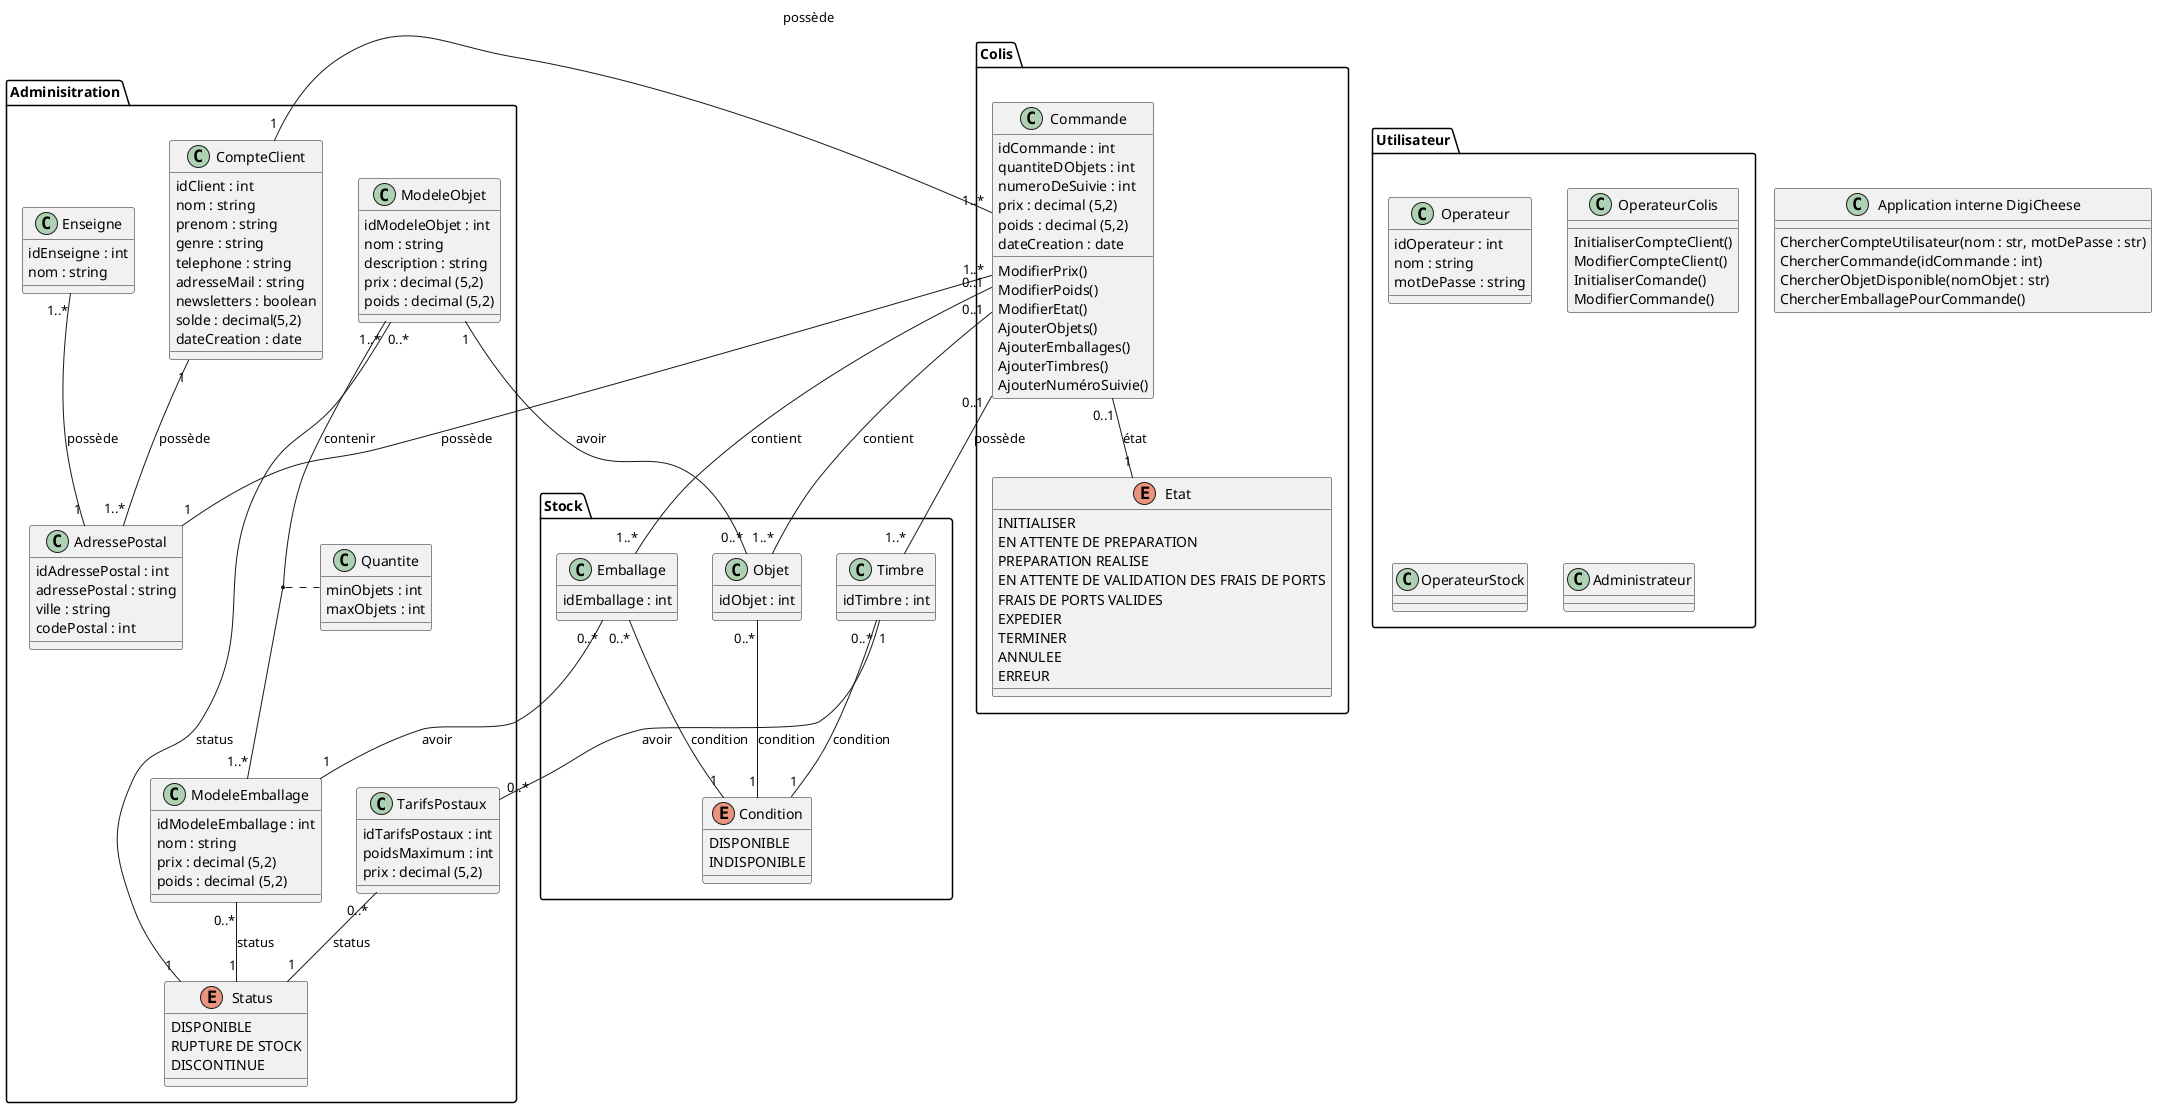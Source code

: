 @startuml Classe model
'skinparam linetype polyline


package "Adminisitration"{

    class ModeleObjet {
        idModeleObjet : int
        nom : string
        description : string
        'disponible : boolean
        {field} prix : decimal (5,2)
        {field} poids : decimal (5,2)
    }

    class ModeleEmballage {
        idModeleEmballage : int
        nom : string
        {field} prix : decimal (5,2)
        {field} poids : decimal (5,2)
    }

    class TarifsPostaux {
        idTarifsPostaux : int
        poidsMaximum : int
        {field} prix : decimal (5,2)
    }

    enum Status {
        DISPONIBLE
        RUPTURE DE STOCK
        DISCONTINUE
    }

    class Quantite {
        minObjets : int
        maxObjets : int
    }

    class CompteClient {
        idClient : int
        nom : string
        prenom : string
        genre : string
        'adressePostal : string
        'codePostal : int
        'ville : string
        telephone : string
        adresseMail : string
        newsletters : boolean
        {field} solde : decimal(5,2)
        dateCreation : date
    }

    class Enseigne {
        idEnseigne : int
        nom : string
        'ville : string
        'codePostal : int
    }



    class AdressePostal {
        idAdressePostal : int
        adressePostal : string
        ville : string
        codePostal : int
    }

}
ModeleObjet "0..*"-- "1" Status : status
ModeleEmballage "0..*" -- "1" Status : status
TarifsPostaux "0..*" -- "1" Status : status

ModeleObjet "1..*" -- "1..*" ModeleEmballage : contenir
(ModeleObjet, ModeleEmballage) .. Quantite


package "Stock" {

    class Objet {
        idObjet : int
    }

    class Emballage {
        idEmballage : int
    }

    class Timbre {
        idTimbre : int
    }

    enum Condition {
        DISPONIBLE
        INDISPONIBLE
    }

}

Objet "0..*" -- "1" Condition : condition
Emballage "0..*" -- "1" Condition : condition
Timbre "0..*" -- "1" Condition : condition


Objet "0..*" -- "1" ModeleObjet : avoir
Emballage "0..*" -- "1" ModeleEmballage : avoir
TarifsPostaux "0..*" -- "1" Timbre : avoir

package "Colis" {

    class Commande {
        idCommande : int
        quantiteDObjets : int
        numeroDeSuivie : int
        {field} prix : decimal (5,2)
        {field} poids : decimal (5,2)
        dateCreation : date


        ModifierPrix()
        ModifierPoids()
        ModifierEtat()
        AjouterObjets()
        AjouterEmballages()
        AjouterTimbres()
        AjouterNuméroSuivie()

    }

    enum Etat {
        INITIALISER
        EN ATTENTE DE PREPARATION
        PREPARATION REALISE
        EN ATTENTE DE VALIDATION DES FRAIS DE PORTS
        FRAIS DE PORTS VALIDES
        EXPEDIER
        TERMINER
        ANNULEE
        ERREUR
    }

}

Commande "0..1" -- "1"Etat :état

package "Utilisateur" {

    class Operateur {
        idOperateur : int
        nom : string
        motDePasse : string
    }

    class OperateurColis {
        InitialiserCompteClient()
        ModifierCompteClient()
        InitialiserComande()
        ModifierCommande()
    }

    class OperateurStock {

    }

    class Administrateur {

    }

}


class "Application interne DigiCheese"{
    ChercherCompteUtilisateur(nom : str, motDePasse : str)
    ChercherCommande(idCommande : int)
    ChercherObjetDisponible(nomObjet : str)
    ChercherEmballagePourCommande()
    

}


CompteClient "1" -- "1..*" AdressePostal : possède
Commande "1..*" -- "1" AdressePostal : possède
Enseigne "1..*" -- "1"AdressePostal : possède

Commande "0..1" -- "1..*" Objet : contient
Commande "0..1" -- "1..*" Emballage : contient
Commande "0..1" -- "1..*" Timbre : possède


CompteClient "1" -- "1..*" Commande : possède








'class Conditionnement {}

'diamond dia









'CompteClient "1"-- "0..*" Commande : possède
'Commande "1" -- "1..*" Objet : possède
'Emballage "1" -- "1..*" Objet : contenir

'CompteClient "1" -- "1..*" AdressePostal : possède
'Commande "1..*" -- "1" AdressePostal : possède
'Enseigne "1..*" -- "1"AdressePostal : possède

'note "Avoir une classe adresse à part permettra de faire des statistiques\n sur les positions géographique plus simplement" as N1

'N1 .. AdressePostal

'Emballage -- dia
'Objet -- dia
'Commande -- dia
'TarifsPostaux -- dia
'dia .. Conditionnement

'note "Suggestion pour calculer et montrer les liens pour le conditionnement" as N2
'N2 .. Conditionnement

'Operateur <|-- OperateurColis
'Operateur <|-- OperateurStock
'OperateurStock <|-- Administrateur
'OperateurColis <|-- Administrateur

'Commande "0..1" -- "1"Etat :état

'TarifsPostaux "1" -- "1..*" Commande : possède

'Emballage"1..*" -- "1..*"Commande : contient

@enduml